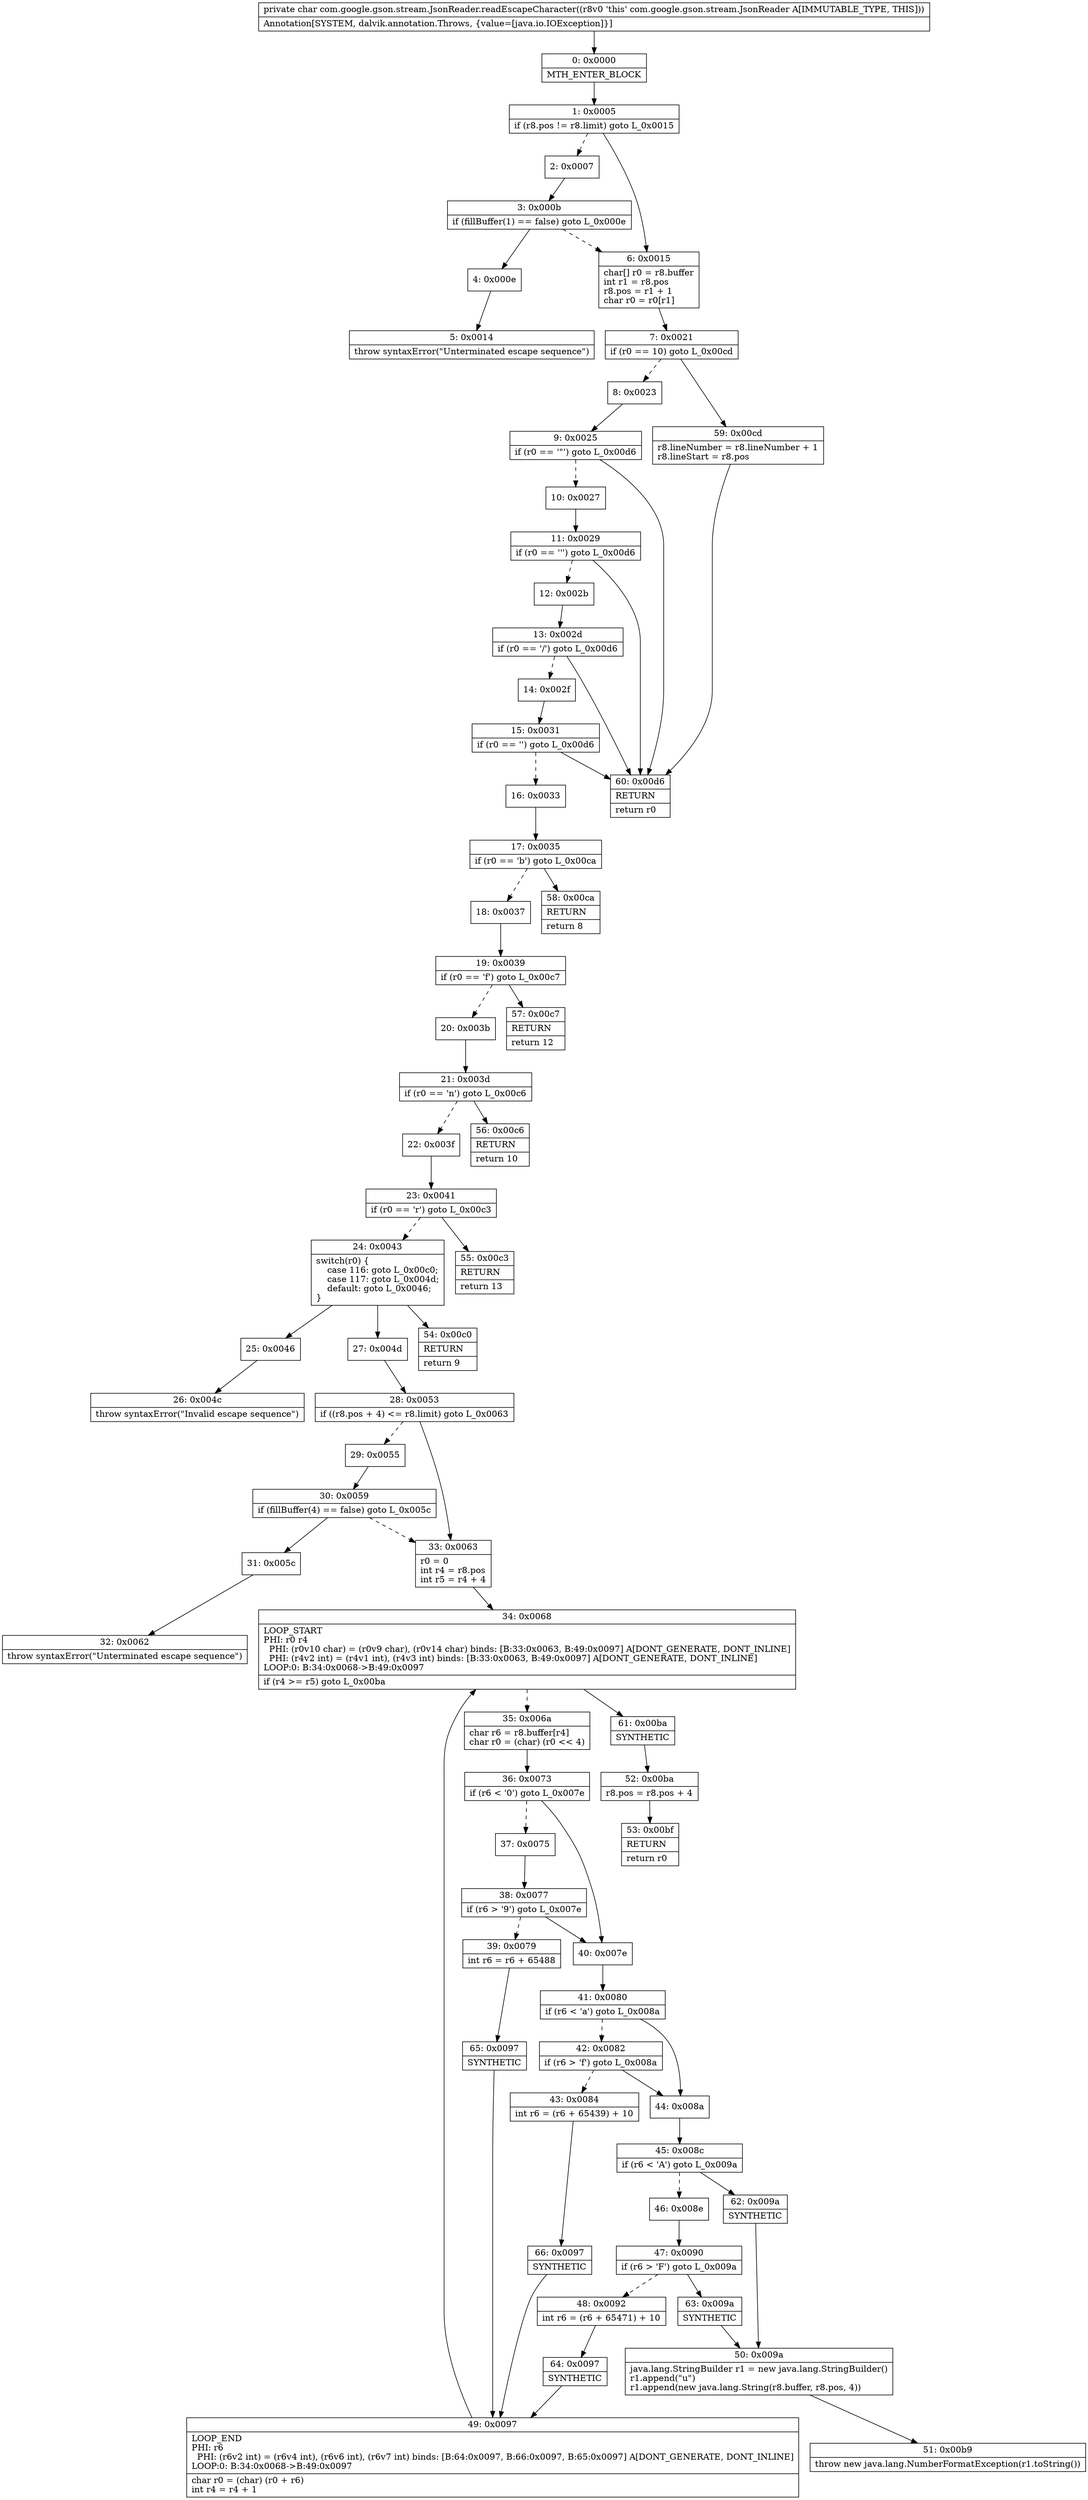 digraph "CFG forcom.google.gson.stream.JsonReader.readEscapeCharacter()C" {
Node_0 [shape=record,label="{0\:\ 0x0000|MTH_ENTER_BLOCK\l}"];
Node_1 [shape=record,label="{1\:\ 0x0005|if (r8.pos != r8.limit) goto L_0x0015\l}"];
Node_2 [shape=record,label="{2\:\ 0x0007}"];
Node_3 [shape=record,label="{3\:\ 0x000b|if (fillBuffer(1) == false) goto L_0x000e\l}"];
Node_4 [shape=record,label="{4\:\ 0x000e}"];
Node_5 [shape=record,label="{5\:\ 0x0014|throw syntaxError(\"Unterminated escape sequence\")\l}"];
Node_6 [shape=record,label="{6\:\ 0x0015|char[] r0 = r8.buffer\lint r1 = r8.pos\lr8.pos = r1 + 1\lchar r0 = r0[r1]\l}"];
Node_7 [shape=record,label="{7\:\ 0x0021|if (r0 == 10) goto L_0x00cd\l}"];
Node_8 [shape=record,label="{8\:\ 0x0023}"];
Node_9 [shape=record,label="{9\:\ 0x0025|if (r0 == '\"') goto L_0x00d6\l}"];
Node_10 [shape=record,label="{10\:\ 0x0027}"];
Node_11 [shape=record,label="{11\:\ 0x0029|if (r0 == ''') goto L_0x00d6\l}"];
Node_12 [shape=record,label="{12\:\ 0x002b}"];
Node_13 [shape=record,label="{13\:\ 0x002d|if (r0 == '\/') goto L_0x00d6\l}"];
Node_14 [shape=record,label="{14\:\ 0x002f}"];
Node_15 [shape=record,label="{15\:\ 0x0031|if (r0 == '') goto L_0x00d6\l}"];
Node_16 [shape=record,label="{16\:\ 0x0033}"];
Node_17 [shape=record,label="{17\:\ 0x0035|if (r0 == 'b') goto L_0x00ca\l}"];
Node_18 [shape=record,label="{18\:\ 0x0037}"];
Node_19 [shape=record,label="{19\:\ 0x0039|if (r0 == 'f') goto L_0x00c7\l}"];
Node_20 [shape=record,label="{20\:\ 0x003b}"];
Node_21 [shape=record,label="{21\:\ 0x003d|if (r0 == 'n') goto L_0x00c6\l}"];
Node_22 [shape=record,label="{22\:\ 0x003f}"];
Node_23 [shape=record,label="{23\:\ 0x0041|if (r0 == 'r') goto L_0x00c3\l}"];
Node_24 [shape=record,label="{24\:\ 0x0043|switch(r0) \{\l    case 116: goto L_0x00c0;\l    case 117: goto L_0x004d;\l    default: goto L_0x0046;\l\}\l}"];
Node_25 [shape=record,label="{25\:\ 0x0046}"];
Node_26 [shape=record,label="{26\:\ 0x004c|throw syntaxError(\"Invalid escape sequence\")\l}"];
Node_27 [shape=record,label="{27\:\ 0x004d}"];
Node_28 [shape=record,label="{28\:\ 0x0053|if ((r8.pos + 4) \<= r8.limit) goto L_0x0063\l}"];
Node_29 [shape=record,label="{29\:\ 0x0055}"];
Node_30 [shape=record,label="{30\:\ 0x0059|if (fillBuffer(4) == false) goto L_0x005c\l}"];
Node_31 [shape=record,label="{31\:\ 0x005c}"];
Node_32 [shape=record,label="{32\:\ 0x0062|throw syntaxError(\"Unterminated escape sequence\")\l}"];
Node_33 [shape=record,label="{33\:\ 0x0063|r0 = 0\lint r4 = r8.pos\lint r5 = r4 + 4\l}"];
Node_34 [shape=record,label="{34\:\ 0x0068|LOOP_START\lPHI: r0 r4 \l  PHI: (r0v10 char) = (r0v9 char), (r0v14 char) binds: [B:33:0x0063, B:49:0x0097] A[DONT_GENERATE, DONT_INLINE]\l  PHI: (r4v2 int) = (r4v1 int), (r4v3 int) binds: [B:33:0x0063, B:49:0x0097] A[DONT_GENERATE, DONT_INLINE]\lLOOP:0: B:34:0x0068\-\>B:49:0x0097\l|if (r4 \>= r5) goto L_0x00ba\l}"];
Node_35 [shape=record,label="{35\:\ 0x006a|char r6 = r8.buffer[r4]\lchar r0 = (char) (r0 \<\< 4)\l}"];
Node_36 [shape=record,label="{36\:\ 0x0073|if (r6 \< '0') goto L_0x007e\l}"];
Node_37 [shape=record,label="{37\:\ 0x0075}"];
Node_38 [shape=record,label="{38\:\ 0x0077|if (r6 \> '9') goto L_0x007e\l}"];
Node_39 [shape=record,label="{39\:\ 0x0079|int r6 = r6 + 65488\l}"];
Node_40 [shape=record,label="{40\:\ 0x007e}"];
Node_41 [shape=record,label="{41\:\ 0x0080|if (r6 \< 'a') goto L_0x008a\l}"];
Node_42 [shape=record,label="{42\:\ 0x0082|if (r6 \> 'f') goto L_0x008a\l}"];
Node_43 [shape=record,label="{43\:\ 0x0084|int r6 = (r6 + 65439) + 10\l}"];
Node_44 [shape=record,label="{44\:\ 0x008a}"];
Node_45 [shape=record,label="{45\:\ 0x008c|if (r6 \< 'A') goto L_0x009a\l}"];
Node_46 [shape=record,label="{46\:\ 0x008e}"];
Node_47 [shape=record,label="{47\:\ 0x0090|if (r6 \> 'F') goto L_0x009a\l}"];
Node_48 [shape=record,label="{48\:\ 0x0092|int r6 = (r6 + 65471) + 10\l}"];
Node_49 [shape=record,label="{49\:\ 0x0097|LOOP_END\lPHI: r6 \l  PHI: (r6v2 int) = (r6v4 int), (r6v6 int), (r6v7 int) binds: [B:64:0x0097, B:66:0x0097, B:65:0x0097] A[DONT_GENERATE, DONT_INLINE]\lLOOP:0: B:34:0x0068\-\>B:49:0x0097\l|char r0 = (char) (r0 + r6)\lint r4 = r4 + 1\l}"];
Node_50 [shape=record,label="{50\:\ 0x009a|java.lang.StringBuilder r1 = new java.lang.StringBuilder()\lr1.append(\"u\")\lr1.append(new java.lang.String(r8.buffer, r8.pos, 4))\l}"];
Node_51 [shape=record,label="{51\:\ 0x00b9|throw new java.lang.NumberFormatException(r1.toString())\l}"];
Node_52 [shape=record,label="{52\:\ 0x00ba|r8.pos = r8.pos + 4\l}"];
Node_53 [shape=record,label="{53\:\ 0x00bf|RETURN\l|return r0\l}"];
Node_54 [shape=record,label="{54\:\ 0x00c0|RETURN\l|return 9\l}"];
Node_55 [shape=record,label="{55\:\ 0x00c3|RETURN\l|return 13\l}"];
Node_56 [shape=record,label="{56\:\ 0x00c6|RETURN\l|return 10\l}"];
Node_57 [shape=record,label="{57\:\ 0x00c7|RETURN\l|return 12\l}"];
Node_58 [shape=record,label="{58\:\ 0x00ca|RETURN\l|return 8\l}"];
Node_59 [shape=record,label="{59\:\ 0x00cd|r8.lineNumber = r8.lineNumber + 1\lr8.lineStart = r8.pos\l}"];
Node_60 [shape=record,label="{60\:\ 0x00d6|RETURN\l|return r0\l}"];
Node_61 [shape=record,label="{61\:\ 0x00ba|SYNTHETIC\l}"];
Node_62 [shape=record,label="{62\:\ 0x009a|SYNTHETIC\l}"];
Node_63 [shape=record,label="{63\:\ 0x009a|SYNTHETIC\l}"];
Node_64 [shape=record,label="{64\:\ 0x0097|SYNTHETIC\l}"];
Node_65 [shape=record,label="{65\:\ 0x0097|SYNTHETIC\l}"];
Node_66 [shape=record,label="{66\:\ 0x0097|SYNTHETIC\l}"];
MethodNode[shape=record,label="{private char com.google.gson.stream.JsonReader.readEscapeCharacter((r8v0 'this' com.google.gson.stream.JsonReader A[IMMUTABLE_TYPE, THIS]))  | Annotation[SYSTEM, dalvik.annotation.Throws, \{value=[java.io.IOException]\}]\l}"];
MethodNode -> Node_0;
Node_0 -> Node_1;
Node_1 -> Node_2[style=dashed];
Node_1 -> Node_6;
Node_2 -> Node_3;
Node_3 -> Node_4;
Node_3 -> Node_6[style=dashed];
Node_4 -> Node_5;
Node_6 -> Node_7;
Node_7 -> Node_8[style=dashed];
Node_7 -> Node_59;
Node_8 -> Node_9;
Node_9 -> Node_10[style=dashed];
Node_9 -> Node_60;
Node_10 -> Node_11;
Node_11 -> Node_12[style=dashed];
Node_11 -> Node_60;
Node_12 -> Node_13;
Node_13 -> Node_14[style=dashed];
Node_13 -> Node_60;
Node_14 -> Node_15;
Node_15 -> Node_16[style=dashed];
Node_15 -> Node_60;
Node_16 -> Node_17;
Node_17 -> Node_18[style=dashed];
Node_17 -> Node_58;
Node_18 -> Node_19;
Node_19 -> Node_20[style=dashed];
Node_19 -> Node_57;
Node_20 -> Node_21;
Node_21 -> Node_22[style=dashed];
Node_21 -> Node_56;
Node_22 -> Node_23;
Node_23 -> Node_24[style=dashed];
Node_23 -> Node_55;
Node_24 -> Node_25;
Node_24 -> Node_27;
Node_24 -> Node_54;
Node_25 -> Node_26;
Node_27 -> Node_28;
Node_28 -> Node_29[style=dashed];
Node_28 -> Node_33;
Node_29 -> Node_30;
Node_30 -> Node_31;
Node_30 -> Node_33[style=dashed];
Node_31 -> Node_32;
Node_33 -> Node_34;
Node_34 -> Node_35[style=dashed];
Node_34 -> Node_61;
Node_35 -> Node_36;
Node_36 -> Node_37[style=dashed];
Node_36 -> Node_40;
Node_37 -> Node_38;
Node_38 -> Node_39[style=dashed];
Node_38 -> Node_40;
Node_39 -> Node_65;
Node_40 -> Node_41;
Node_41 -> Node_42[style=dashed];
Node_41 -> Node_44;
Node_42 -> Node_43[style=dashed];
Node_42 -> Node_44;
Node_43 -> Node_66;
Node_44 -> Node_45;
Node_45 -> Node_46[style=dashed];
Node_45 -> Node_62;
Node_46 -> Node_47;
Node_47 -> Node_48[style=dashed];
Node_47 -> Node_63;
Node_48 -> Node_64;
Node_49 -> Node_34;
Node_50 -> Node_51;
Node_52 -> Node_53;
Node_59 -> Node_60;
Node_61 -> Node_52;
Node_62 -> Node_50;
Node_63 -> Node_50;
Node_64 -> Node_49;
Node_65 -> Node_49;
Node_66 -> Node_49;
}

